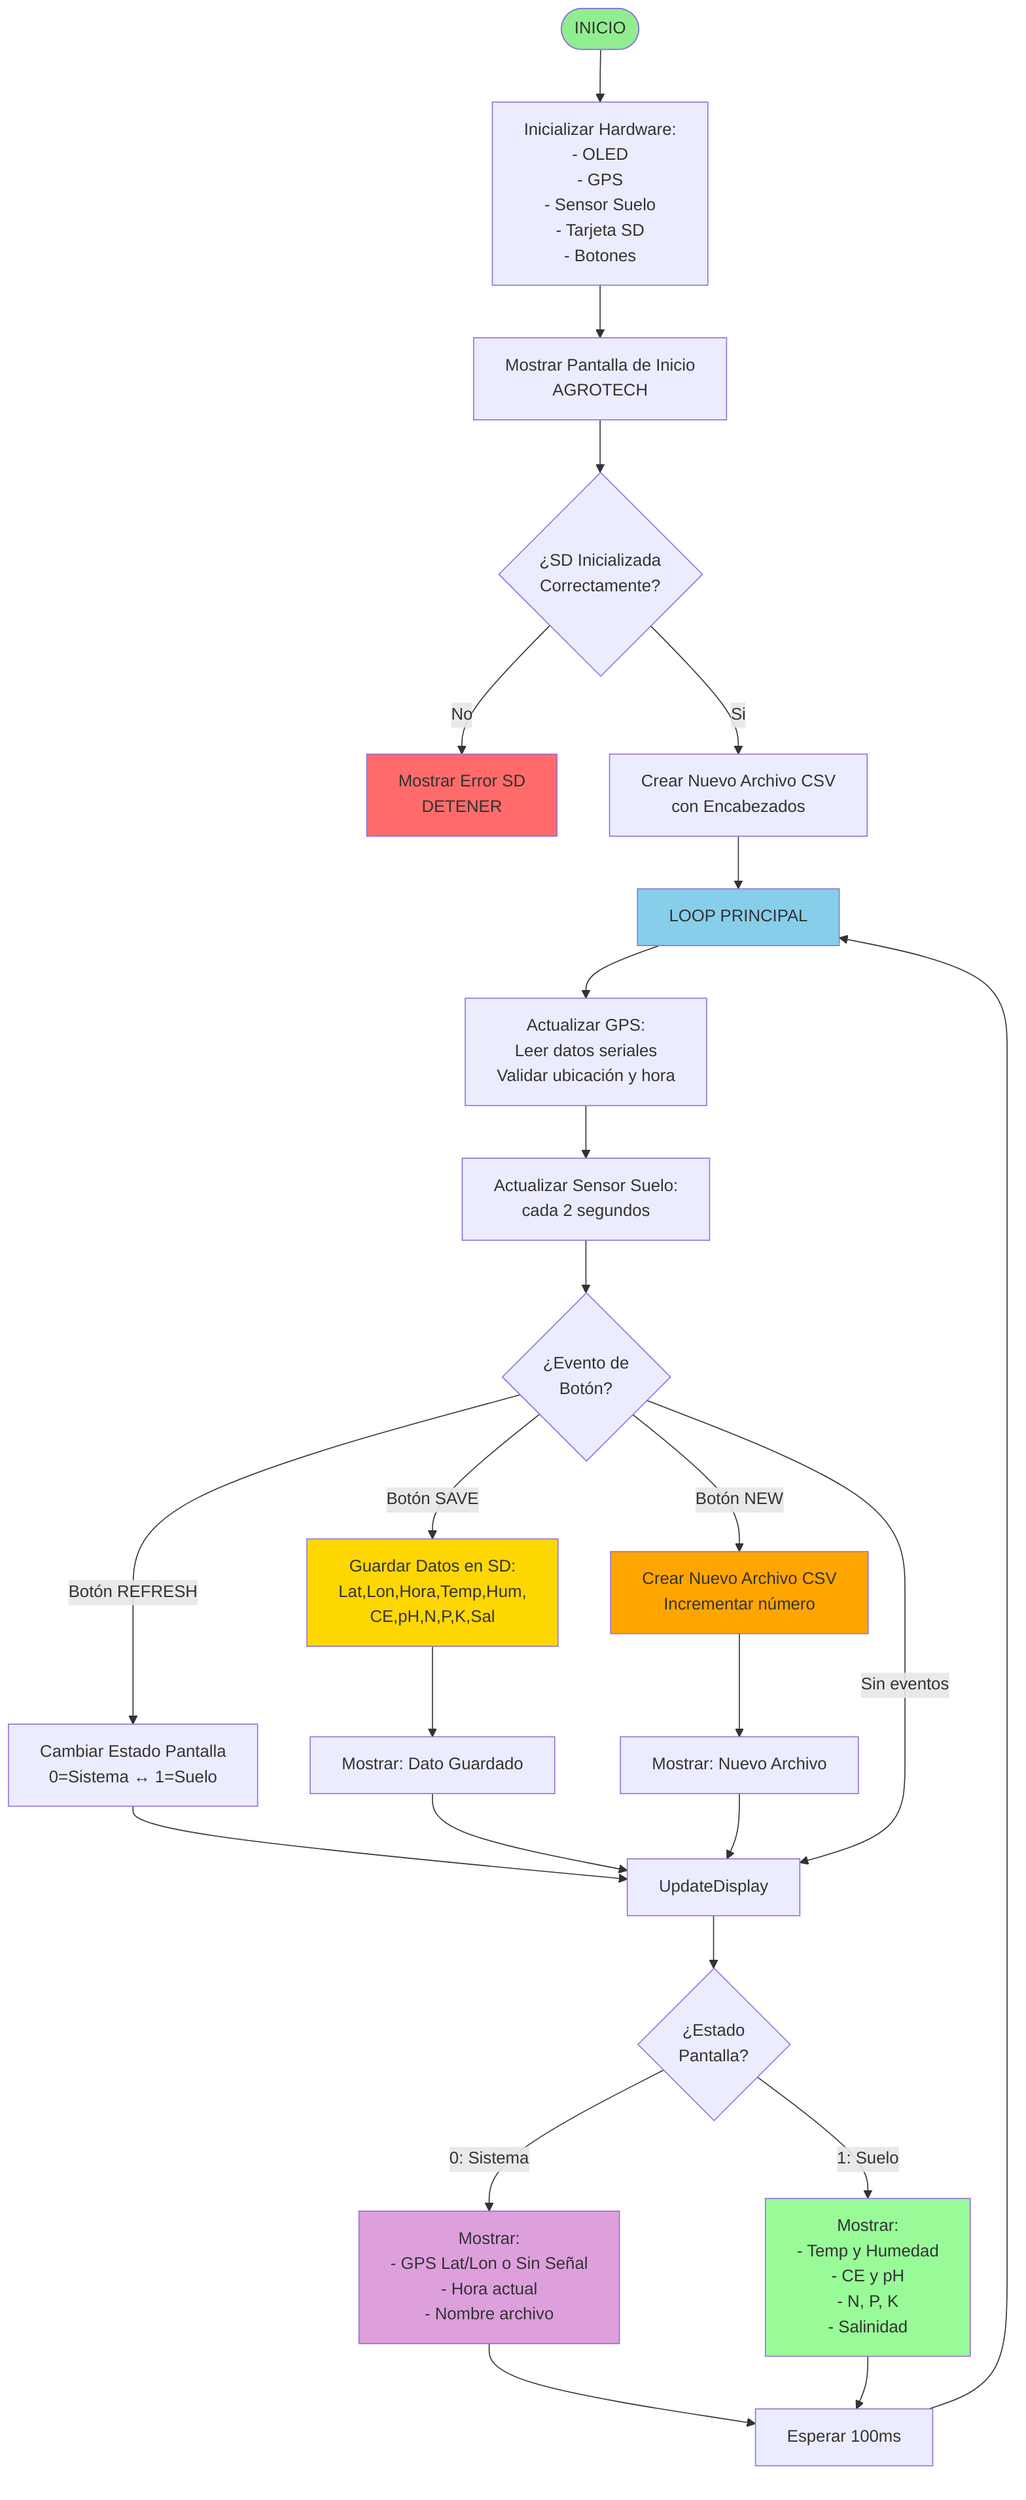 flowchart TD
    Start([INICIO]) --> Init[Inicializar Hardware:<br/>- OLED<br/>- GPS<br/>- Sensor Suelo<br/>- Tarjeta SD<br/>- Botones]
    Init --> Splash[Mostrar Pantalla de Inicio<br/>AGROTECH]
    Splash --> CheckSD{¿SD Inicializada<br/>Correctamente?}
    CheckSD -->|No| ErrorSD[Mostrar Error SD<br/>DETENER]
    CheckSD -->|Si| CreateFile[Crear Nuevo Archivo CSV<br/>con Encabezados]
    CreateFile --> MainLoop[LOOP PRINCIPAL]
    
    MainLoop --> UpdateGPS[Actualizar GPS:<br/>Leer datos seriales<br/>Validar ubicación y hora]
    UpdateGPS --> UpdateSoil[Actualizar Sensor Suelo:<br/>cada 2 segundos]
    UpdateSoil --> CheckEvents{¿Evento de<br/>Botón?}
    
    CheckEvents -->|Botón REFRESH| ToggleScreen[Cambiar Estado Pantalla<br/>0=Sistema ↔ 1=Suelo]
    ToggleScreen --> UpdateDisplay
    
    CheckEvents -->|Botón SAVE| SaveData[Guardar Datos en SD:<br/>Lat,Lon,Hora,Temp,Hum,<br/>CE,pH,N,P,K,Sal]
    SaveData --> ShowMsg1[Mostrar: Dato Guardado]
    ShowMsg1 --> UpdateDisplay
    
    CheckEvents -->|Botón NEW| NewFile[Crear Nuevo Archivo CSV<br/>Incrementar número]
    NewFile --> ShowMsg2[Mostrar: Nuevo Archivo]
    ShowMsg2 --> UpdateDisplay
    
    CheckEvents -->|Sin eventos| UpdateDisplay
    
    UpdateDisplay --> CheckState{¿Estado<br/>Pantalla?}
    
    CheckState -->|0: Sistema| DisplaySystem[Mostrar:<br/>- GPS Lat/Lon o Sin Señal<br/>- Hora actual<br/>- Nombre archivo]
    CheckState -->|1: Suelo| DisplaySoil[Mostrar:<br/>- Temp y Humedad<br/>- CE y pH<br/>- N, P, K<br/>- Salinidad]
    
    DisplaySystem --> Delay[Esperar 100ms]
    DisplaySoil --> Delay
    Delay --> MainLoop
    
    style Start fill:#90EE90
    style ErrorSD fill:#FF6B6B
    style MainLoop fill:#87CEEB
    style SaveData fill:#FFD700
    style NewFile fill:#FFA500
    style DisplaySystem fill:#DDA0DD
    style DisplaySoil fill:#98FB98